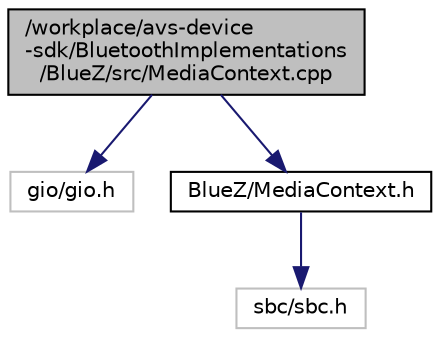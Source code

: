 digraph "/workplace/avs-device-sdk/BluetoothImplementations/BlueZ/src/MediaContext.cpp"
{
  edge [fontname="Helvetica",fontsize="10",labelfontname="Helvetica",labelfontsize="10"];
  node [fontname="Helvetica",fontsize="10",shape=record];
  Node0 [label="/workplace/avs-device\l-sdk/BluetoothImplementations\l/BlueZ/src/MediaContext.cpp",height=0.2,width=0.4,color="black", fillcolor="grey75", style="filled", fontcolor="black"];
  Node0 -> Node1 [color="midnightblue",fontsize="10",style="solid",fontname="Helvetica"];
  Node1 [label="gio/gio.h",height=0.2,width=0.4,color="grey75", fillcolor="white", style="filled"];
  Node0 -> Node2 [color="midnightblue",fontsize="10",style="solid",fontname="Helvetica"];
  Node2 [label="BlueZ/MediaContext.h",height=0.2,width=0.4,color="black", fillcolor="white", style="filled",URL="$_media_context_8h.html"];
  Node2 -> Node3 [color="midnightblue",fontsize="10",style="solid",fontname="Helvetica"];
  Node3 [label="sbc/sbc.h",height=0.2,width=0.4,color="grey75", fillcolor="white", style="filled"];
}
